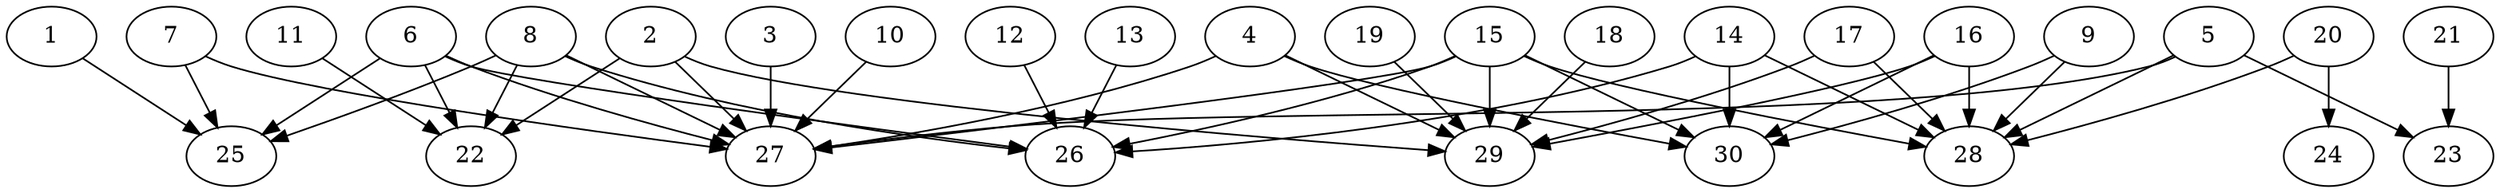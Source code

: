 // DAG automatically generated by daggen at Tue Aug  6 16:27:24 2019
// ./daggen --dot -n 30 --ccr 0.5 --fat 0.8 --regular 0.5 --density 0.5 --mindata 5242880 --maxdata 52428800 
digraph G {
  1 [size="27705344", alpha="0.04", expect_size="13852672"] 
  1 -> 25 [size ="13852672"]
  2 [size="56268800", alpha="0.04", expect_size="28134400"] 
  2 -> 22 [size ="28134400"]
  2 -> 27 [size ="28134400"]
  2 -> 29 [size ="28134400"]
  3 [size="31168512", alpha="0.18", expect_size="15584256"] 
  3 -> 27 [size ="15584256"]
  4 [size="29765632", alpha="0.19", expect_size="14882816"] 
  4 -> 27 [size ="14882816"]
  4 -> 29 [size ="14882816"]
  4 -> 30 [size ="14882816"]
  5 [size="10647552", alpha="0.06", expect_size="5323776"] 
  5 -> 23 [size ="5323776"]
  5 -> 27 [size ="5323776"]
  5 -> 28 [size ="5323776"]
  6 [size="78817280", alpha="0.10", expect_size="39408640"] 
  6 -> 22 [size ="39408640"]
  6 -> 25 [size ="39408640"]
  6 -> 26 [size ="39408640"]
  6 -> 27 [size ="39408640"]
  7 [size="26161152", alpha="0.11", expect_size="13080576"] 
  7 -> 25 [size ="13080576"]
  7 -> 27 [size ="13080576"]
  8 [size="19558400", alpha="0.11", expect_size="9779200"] 
  8 -> 22 [size ="9779200"]
  8 -> 25 [size ="9779200"]
  8 -> 26 [size ="9779200"]
  8 -> 27 [size ="9779200"]
  9 [size="46389248", alpha="0.14", expect_size="23194624"] 
  9 -> 28 [size ="23194624"]
  9 -> 30 [size ="23194624"]
  10 [size="73771008", alpha="0.13", expect_size="36885504"] 
  10 -> 27 [size ="36885504"]
  11 [size="34070528", alpha="0.15", expect_size="17035264"] 
  11 -> 22 [size ="17035264"]
  12 [size="52183040", alpha="0.18", expect_size="26091520"] 
  12 -> 26 [size ="26091520"]
  13 [size="72558592", alpha="0.12", expect_size="36279296"] 
  13 -> 26 [size ="36279296"]
  14 [size="60850176", alpha="0.11", expect_size="30425088"] 
  14 -> 26 [size ="30425088"]
  14 -> 28 [size ="30425088"]
  14 -> 30 [size ="30425088"]
  15 [size="58054656", alpha="0.15", expect_size="29027328"] 
  15 -> 26 [size ="29027328"]
  15 -> 27 [size ="29027328"]
  15 -> 28 [size ="29027328"]
  15 -> 29 [size ="29027328"]
  15 -> 30 [size ="29027328"]
  16 [size="86204416", alpha="0.04", expect_size="43102208"] 
  16 -> 28 [size ="43102208"]
  16 -> 29 [size ="43102208"]
  16 -> 30 [size ="43102208"]
  17 [size="38582272", alpha="0.00", expect_size="19291136"] 
  17 -> 28 [size ="19291136"]
  17 -> 29 [size ="19291136"]
  18 [size="91992064", alpha="0.19", expect_size="45996032"] 
  18 -> 29 [size ="45996032"]
  19 [size="49184768", alpha="0.13", expect_size="24592384"] 
  19 -> 29 [size ="24592384"]
  20 [size="23177216", alpha="0.04", expect_size="11588608"] 
  20 -> 24 [size ="11588608"]
  20 -> 28 [size ="11588608"]
  21 [size="84840448", alpha="0.19", expect_size="42420224"] 
  21 -> 23 [size ="42420224"]
  22 [size="63084544", alpha="0.03", expect_size="31542272"] 
  23 [size="52066304", alpha="0.12", expect_size="26033152"] 
  24 [size="12771328", alpha="0.05", expect_size="6385664"] 
  25 [size="65495040", alpha="0.18", expect_size="32747520"] 
  26 [size="44085248", alpha="0.06", expect_size="22042624"] 
  27 [size="65216512", alpha="0.16", expect_size="32608256"] 
  28 [size="66498560", alpha="0.09", expect_size="33249280"] 
  29 [size="59592704", alpha="0.10", expect_size="29796352"] 
  30 [size="25171968", alpha="0.03", expect_size="12585984"] 
}
